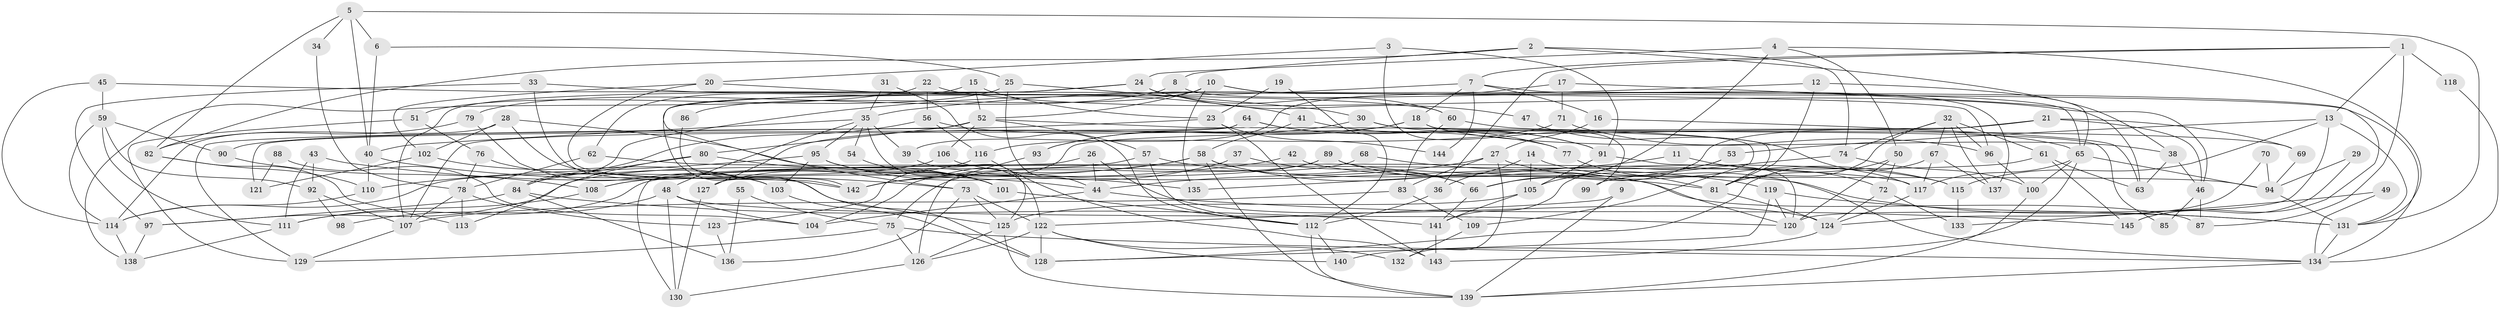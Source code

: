 // Generated by graph-tools (version 1.1) at 2025/15/03/09/25 04:15:11]
// undirected, 145 vertices, 290 edges
graph export_dot {
graph [start="1"]
  node [color=gray90,style=filled];
  1;
  2;
  3;
  4;
  5;
  6;
  7;
  8;
  9;
  10;
  11;
  12;
  13;
  14;
  15;
  16;
  17;
  18;
  19;
  20;
  21;
  22;
  23;
  24;
  25;
  26;
  27;
  28;
  29;
  30;
  31;
  32;
  33;
  34;
  35;
  36;
  37;
  38;
  39;
  40;
  41;
  42;
  43;
  44;
  45;
  46;
  47;
  48;
  49;
  50;
  51;
  52;
  53;
  54;
  55;
  56;
  57;
  58;
  59;
  60;
  61;
  62;
  63;
  64;
  65;
  66;
  67;
  68;
  69;
  70;
  71;
  72;
  73;
  74;
  75;
  76;
  77;
  78;
  79;
  80;
  81;
  82;
  83;
  84;
  85;
  86;
  87;
  88;
  89;
  90;
  91;
  92;
  93;
  94;
  95;
  96;
  97;
  98;
  99;
  100;
  101;
  102;
  103;
  104;
  105;
  106;
  107;
  108;
  109;
  110;
  111;
  112;
  113;
  114;
  115;
  116;
  117;
  118;
  119;
  120;
  121;
  122;
  123;
  124;
  125;
  126;
  127;
  128;
  129;
  130;
  131;
  132;
  133;
  134;
  135;
  136;
  137;
  138;
  139;
  140;
  141;
  142;
  143;
  144;
  145;
  1 -- 7;
  1 -- 36;
  1 -- 13;
  1 -- 87;
  1 -- 118;
  2 -- 8;
  2 -- 82;
  2 -- 38;
  2 -- 74;
  3 -- 20;
  3 -- 91;
  3 -- 99;
  4 -- 131;
  4 -- 50;
  4 -- 24;
  4 -- 66;
  5 -- 40;
  5 -- 131;
  5 -- 6;
  5 -- 34;
  5 -- 82;
  6 -- 25;
  6 -- 40;
  7 -- 145;
  7 -- 18;
  7 -- 16;
  7 -- 84;
  7 -- 144;
  8 -- 137;
  8 -- 79;
  9 -- 139;
  9 -- 122;
  10 -- 134;
  10 -- 52;
  10 -- 65;
  10 -- 86;
  10 -- 128;
  10 -- 135;
  11 -- 72;
  11 -- 135;
  12 -- 65;
  12 -- 35;
  12 -- 81;
  13 -- 131;
  13 -- 53;
  13 -- 115;
  13 -- 120;
  14 -- 105;
  14 -- 134;
  14 -- 36;
  15 -- 23;
  15 -- 52;
  15 -- 62;
  16 -- 27;
  16 -- 63;
  17 -- 63;
  17 -- 71;
  17 -- 39;
  18 -- 38;
  18 -- 93;
  18 -- 85;
  18 -- 127;
  19 -- 23;
  19 -- 112;
  20 -- 41;
  20 -- 142;
  20 -- 102;
  21 -- 66;
  21 -- 46;
  21 -- 69;
  21 -- 123;
  22 -- 46;
  22 -- 138;
  22 -- 56;
  23 -- 90;
  23 -- 143;
  23 -- 144;
  24 -- 73;
  24 -- 47;
  24 -- 60;
  24 -- 107;
  25 -- 51;
  25 -- 44;
  25 -- 30;
  26 -- 130;
  26 -- 124;
  26 -- 44;
  27 -- 83;
  27 -- 44;
  27 -- 115;
  27 -- 132;
  28 -- 102;
  28 -- 114;
  28 -- 101;
  28 -- 142;
  29 -- 145;
  29 -- 94;
  30 -- 65;
  30 -- 81;
  30 -- 93;
  31 -- 35;
  31 -- 112;
  32 -- 81;
  32 -- 67;
  32 -- 61;
  32 -- 74;
  32 -- 96;
  32 -- 137;
  33 -- 60;
  33 -- 125;
  33 -- 97;
  34 -- 78;
  35 -- 40;
  35 -- 39;
  35 -- 48;
  35 -- 54;
  35 -- 95;
  35 -- 122;
  36 -- 112;
  37 -- 142;
  37 -- 66;
  38 -- 63;
  38 -- 46;
  39 -- 125;
  40 -- 73;
  40 -- 110;
  41 -- 91;
  41 -- 58;
  42 -- 108;
  42 -- 131;
  43 -- 44;
  43 -- 92;
  43 -- 111;
  44 -- 104;
  44 -- 145;
  45 -- 114;
  45 -- 59;
  45 -- 96;
  46 -- 87;
  46 -- 85;
  47 -- 117;
  48 -- 130;
  48 -- 98;
  48 -- 104;
  48 -- 120;
  49 -- 134;
  49 -- 133;
  50 -- 81;
  50 -- 120;
  50 -- 72;
  51 -- 76;
  51 -- 129;
  52 -- 57;
  52 -- 80;
  52 -- 106;
  52 -- 109;
  52 -- 129;
  53 -- 141;
  53 -- 105;
  54 -- 101;
  55 -- 136;
  55 -- 75;
  56 -- 84;
  56 -- 77;
  56 -- 116;
  57 -- 97;
  57 -- 81;
  57 -- 112;
  58 -- 139;
  58 -- 66;
  58 -- 87;
  58 -- 108;
  58 -- 142;
  59 -- 111;
  59 -- 114;
  59 -- 90;
  59 -- 92;
  60 -- 69;
  60 -- 83;
  61 -- 111;
  61 -- 63;
  61 -- 145;
  62 -- 78;
  62 -- 117;
  64 -- 107;
  64 -- 77;
  64 -- 91;
  64 -- 121;
  65 -- 100;
  65 -- 94;
  65 -- 117;
  65 -- 140;
  66 -- 141;
  67 -- 117;
  67 -- 128;
  67 -- 137;
  68 -- 119;
  68 -- 75;
  69 -- 94;
  70 -- 94;
  70 -- 124;
  71 -- 96;
  71 -- 116;
  72 -- 124;
  72 -- 133;
  73 -- 125;
  73 -- 122;
  73 -- 136;
  74 -- 99;
  74 -- 100;
  75 -- 134;
  75 -- 126;
  75 -- 129;
  76 -- 103;
  76 -- 78;
  77 -- 81;
  78 -- 113;
  78 -- 107;
  78 -- 123;
  79 -- 103;
  79 -- 82;
  80 -- 101;
  80 -- 84;
  80 -- 113;
  81 -- 124;
  82 -- 110;
  82 -- 113;
  83 -- 107;
  83 -- 109;
  84 -- 136;
  84 -- 97;
  84 -- 141;
  86 -- 142;
  88 -- 121;
  88 -- 104;
  89 -- 120;
  89 -- 142;
  89 -- 94;
  89 -- 104;
  90 -- 108;
  91 -- 120;
  91 -- 105;
  92 -- 107;
  92 -- 98;
  93 -- 126;
  94 -- 131;
  95 -- 101;
  95 -- 103;
  95 -- 110;
  95 -- 135;
  96 -- 100;
  97 -- 138;
  100 -- 139;
  101 -- 112;
  102 -- 103;
  102 -- 121;
  103 -- 128;
  105 -- 125;
  105 -- 141;
  106 -- 115;
  106 -- 114;
  107 -- 129;
  108 -- 111;
  109 -- 132;
  110 -- 114;
  111 -- 138;
  112 -- 140;
  112 -- 139;
  114 -- 138;
  115 -- 133;
  116 -- 143;
  116 -- 127;
  117 -- 124;
  118 -- 134;
  119 -- 120;
  119 -- 128;
  119 -- 131;
  122 -- 132;
  122 -- 126;
  122 -- 128;
  122 -- 140;
  123 -- 136;
  124 -- 143;
  125 -- 139;
  125 -- 126;
  126 -- 130;
  127 -- 130;
  131 -- 134;
  134 -- 139;
  141 -- 143;
}
